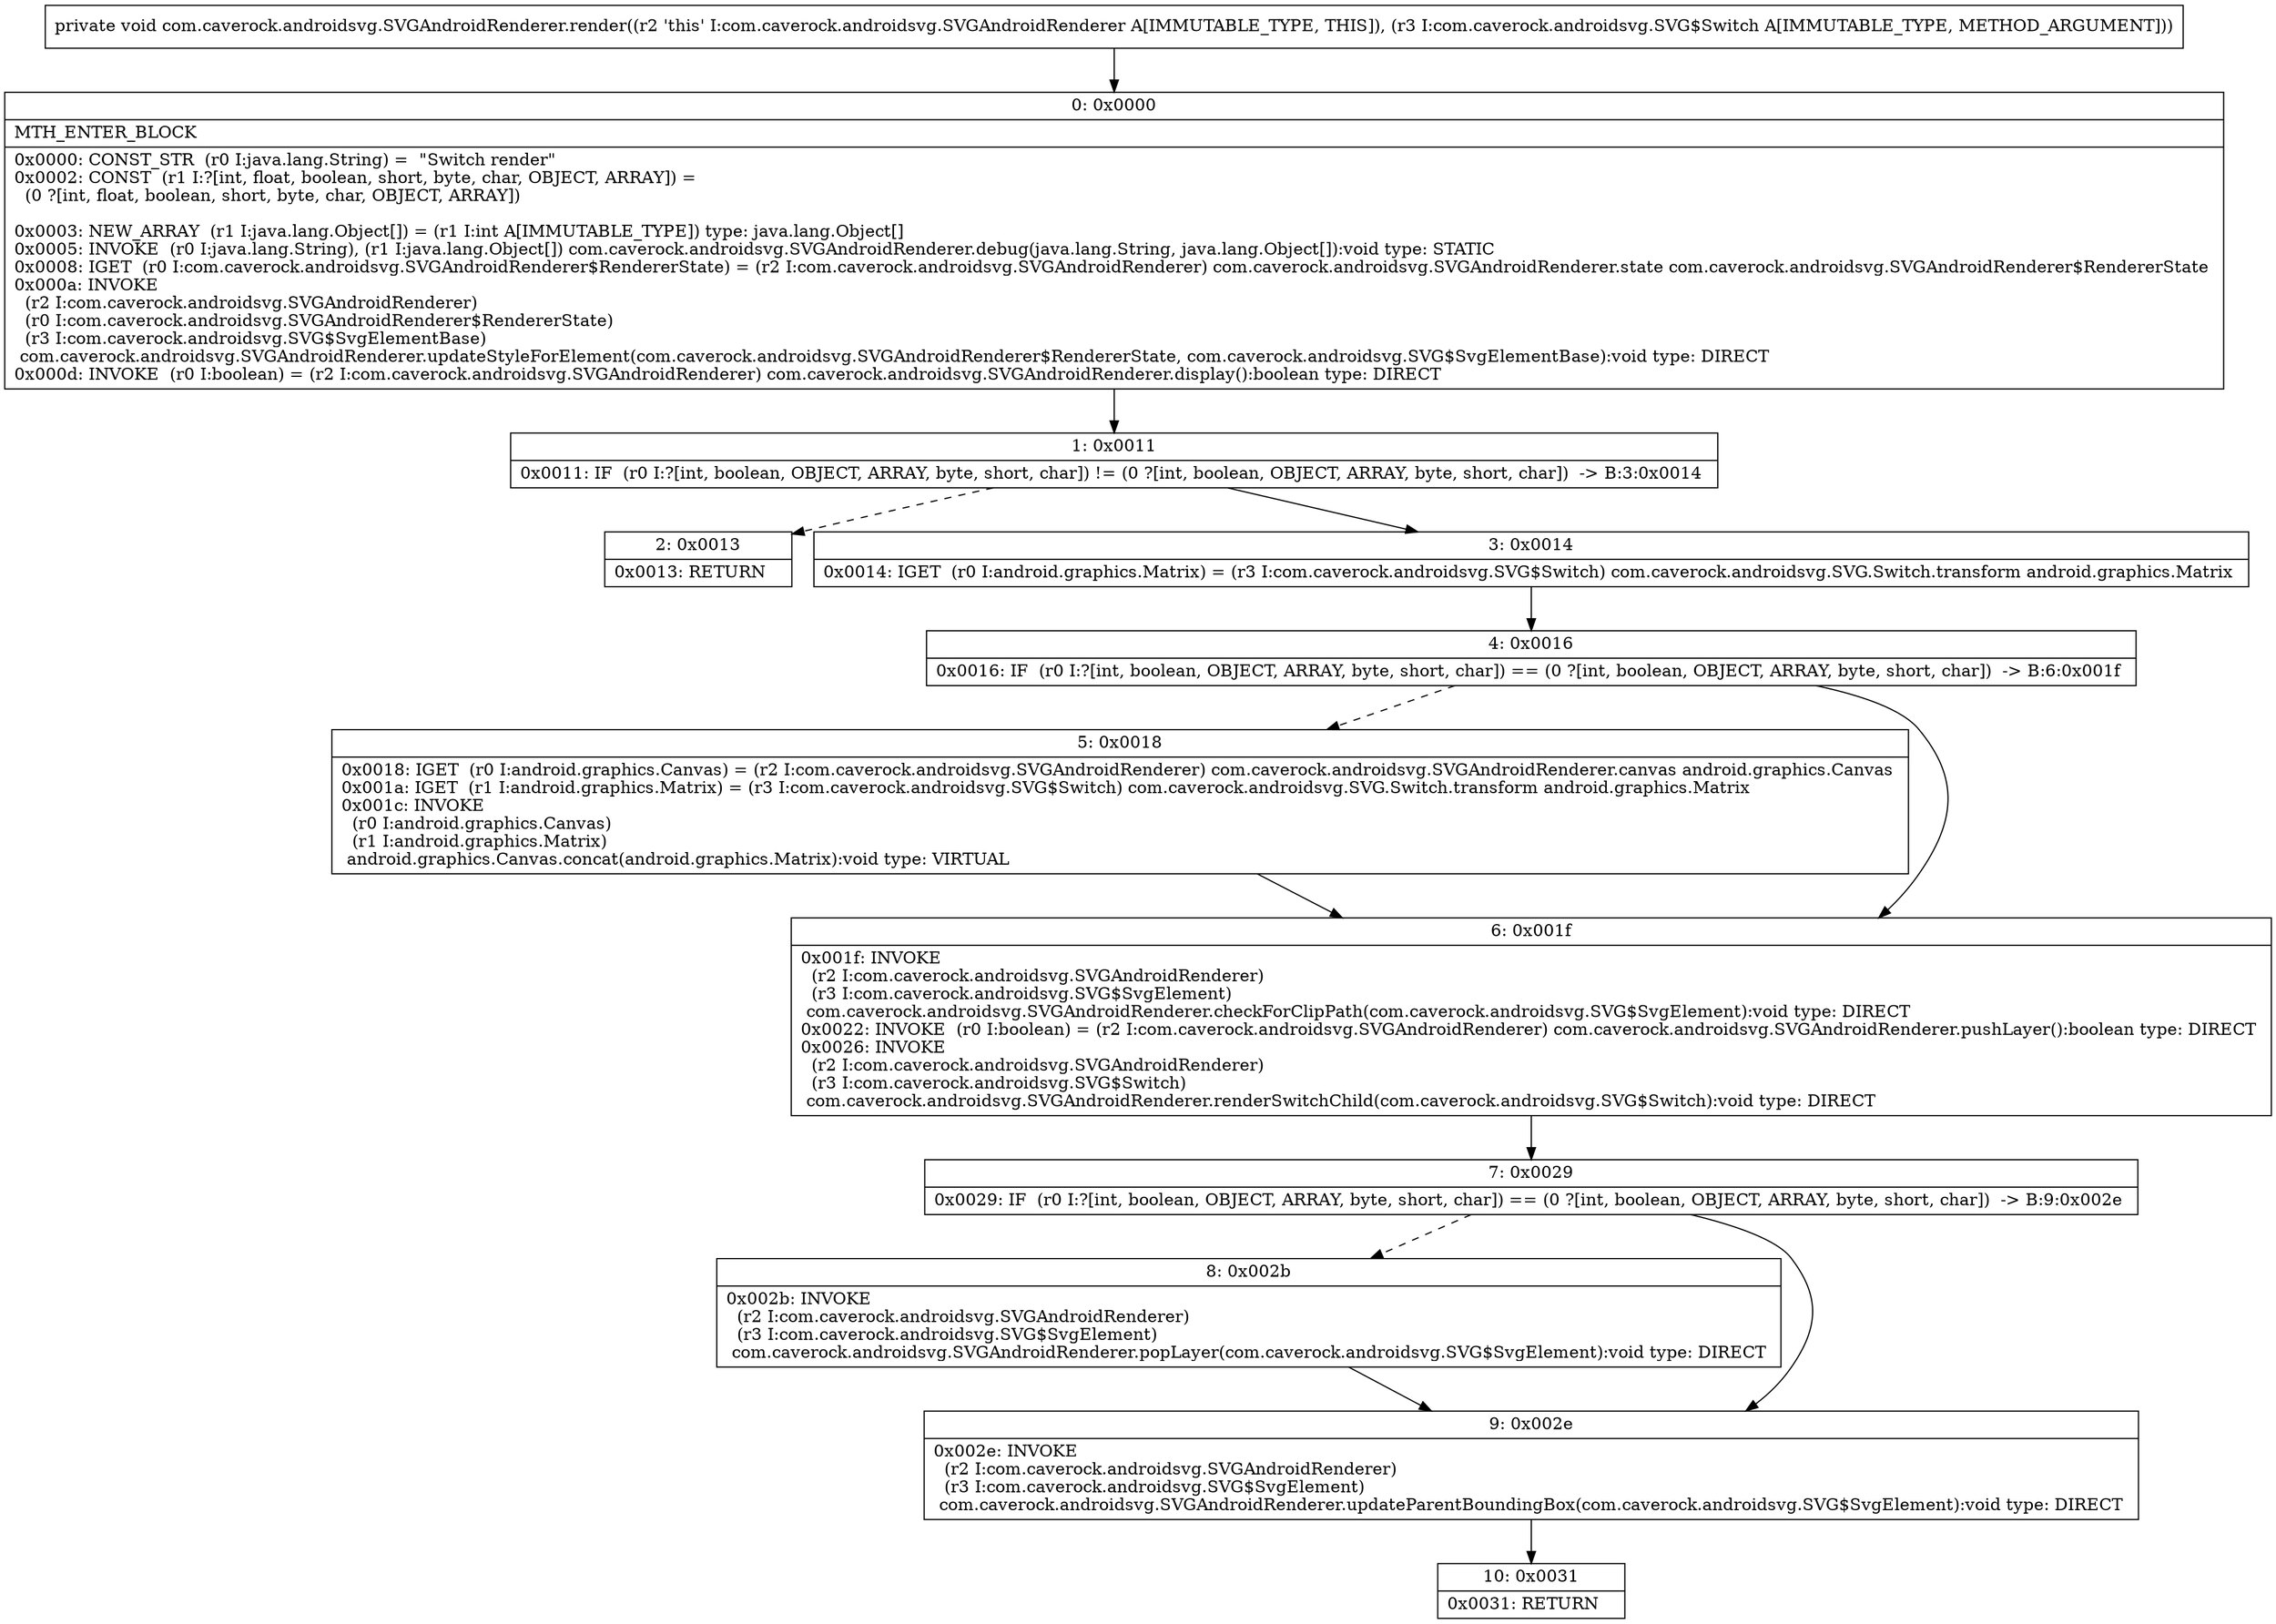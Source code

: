 digraph "CFG forcom.caverock.androidsvg.SVGAndroidRenderer.render(Lcom\/caverock\/androidsvg\/SVG$Switch;)V" {
Node_0 [shape=record,label="{0\:\ 0x0000|MTH_ENTER_BLOCK\l|0x0000: CONST_STR  (r0 I:java.lang.String) =  \"Switch render\" \l0x0002: CONST  (r1 I:?[int, float, boolean, short, byte, char, OBJECT, ARRAY]) = \l  (0 ?[int, float, boolean, short, byte, char, OBJECT, ARRAY])\l \l0x0003: NEW_ARRAY  (r1 I:java.lang.Object[]) = (r1 I:int A[IMMUTABLE_TYPE]) type: java.lang.Object[] \l0x0005: INVOKE  (r0 I:java.lang.String), (r1 I:java.lang.Object[]) com.caverock.androidsvg.SVGAndroidRenderer.debug(java.lang.String, java.lang.Object[]):void type: STATIC \l0x0008: IGET  (r0 I:com.caverock.androidsvg.SVGAndroidRenderer$RendererState) = (r2 I:com.caverock.androidsvg.SVGAndroidRenderer) com.caverock.androidsvg.SVGAndroidRenderer.state com.caverock.androidsvg.SVGAndroidRenderer$RendererState \l0x000a: INVOKE  \l  (r2 I:com.caverock.androidsvg.SVGAndroidRenderer)\l  (r0 I:com.caverock.androidsvg.SVGAndroidRenderer$RendererState)\l  (r3 I:com.caverock.androidsvg.SVG$SvgElementBase)\l com.caverock.androidsvg.SVGAndroidRenderer.updateStyleForElement(com.caverock.androidsvg.SVGAndroidRenderer$RendererState, com.caverock.androidsvg.SVG$SvgElementBase):void type: DIRECT \l0x000d: INVOKE  (r0 I:boolean) = (r2 I:com.caverock.androidsvg.SVGAndroidRenderer) com.caverock.androidsvg.SVGAndroidRenderer.display():boolean type: DIRECT \l}"];
Node_1 [shape=record,label="{1\:\ 0x0011|0x0011: IF  (r0 I:?[int, boolean, OBJECT, ARRAY, byte, short, char]) != (0 ?[int, boolean, OBJECT, ARRAY, byte, short, char])  \-\> B:3:0x0014 \l}"];
Node_2 [shape=record,label="{2\:\ 0x0013|0x0013: RETURN   \l}"];
Node_3 [shape=record,label="{3\:\ 0x0014|0x0014: IGET  (r0 I:android.graphics.Matrix) = (r3 I:com.caverock.androidsvg.SVG$Switch) com.caverock.androidsvg.SVG.Switch.transform android.graphics.Matrix \l}"];
Node_4 [shape=record,label="{4\:\ 0x0016|0x0016: IF  (r0 I:?[int, boolean, OBJECT, ARRAY, byte, short, char]) == (0 ?[int, boolean, OBJECT, ARRAY, byte, short, char])  \-\> B:6:0x001f \l}"];
Node_5 [shape=record,label="{5\:\ 0x0018|0x0018: IGET  (r0 I:android.graphics.Canvas) = (r2 I:com.caverock.androidsvg.SVGAndroidRenderer) com.caverock.androidsvg.SVGAndroidRenderer.canvas android.graphics.Canvas \l0x001a: IGET  (r1 I:android.graphics.Matrix) = (r3 I:com.caverock.androidsvg.SVG$Switch) com.caverock.androidsvg.SVG.Switch.transform android.graphics.Matrix \l0x001c: INVOKE  \l  (r0 I:android.graphics.Canvas)\l  (r1 I:android.graphics.Matrix)\l android.graphics.Canvas.concat(android.graphics.Matrix):void type: VIRTUAL \l}"];
Node_6 [shape=record,label="{6\:\ 0x001f|0x001f: INVOKE  \l  (r2 I:com.caverock.androidsvg.SVGAndroidRenderer)\l  (r3 I:com.caverock.androidsvg.SVG$SvgElement)\l com.caverock.androidsvg.SVGAndroidRenderer.checkForClipPath(com.caverock.androidsvg.SVG$SvgElement):void type: DIRECT \l0x0022: INVOKE  (r0 I:boolean) = (r2 I:com.caverock.androidsvg.SVGAndroidRenderer) com.caverock.androidsvg.SVGAndroidRenderer.pushLayer():boolean type: DIRECT \l0x0026: INVOKE  \l  (r2 I:com.caverock.androidsvg.SVGAndroidRenderer)\l  (r3 I:com.caverock.androidsvg.SVG$Switch)\l com.caverock.androidsvg.SVGAndroidRenderer.renderSwitchChild(com.caverock.androidsvg.SVG$Switch):void type: DIRECT \l}"];
Node_7 [shape=record,label="{7\:\ 0x0029|0x0029: IF  (r0 I:?[int, boolean, OBJECT, ARRAY, byte, short, char]) == (0 ?[int, boolean, OBJECT, ARRAY, byte, short, char])  \-\> B:9:0x002e \l}"];
Node_8 [shape=record,label="{8\:\ 0x002b|0x002b: INVOKE  \l  (r2 I:com.caverock.androidsvg.SVGAndroidRenderer)\l  (r3 I:com.caverock.androidsvg.SVG$SvgElement)\l com.caverock.androidsvg.SVGAndroidRenderer.popLayer(com.caverock.androidsvg.SVG$SvgElement):void type: DIRECT \l}"];
Node_9 [shape=record,label="{9\:\ 0x002e|0x002e: INVOKE  \l  (r2 I:com.caverock.androidsvg.SVGAndroidRenderer)\l  (r3 I:com.caverock.androidsvg.SVG$SvgElement)\l com.caverock.androidsvg.SVGAndroidRenderer.updateParentBoundingBox(com.caverock.androidsvg.SVG$SvgElement):void type: DIRECT \l}"];
Node_10 [shape=record,label="{10\:\ 0x0031|0x0031: RETURN   \l}"];
MethodNode[shape=record,label="{private void com.caverock.androidsvg.SVGAndroidRenderer.render((r2 'this' I:com.caverock.androidsvg.SVGAndroidRenderer A[IMMUTABLE_TYPE, THIS]), (r3 I:com.caverock.androidsvg.SVG$Switch A[IMMUTABLE_TYPE, METHOD_ARGUMENT])) }"];
MethodNode -> Node_0;
Node_0 -> Node_1;
Node_1 -> Node_2[style=dashed];
Node_1 -> Node_3;
Node_3 -> Node_4;
Node_4 -> Node_5[style=dashed];
Node_4 -> Node_6;
Node_5 -> Node_6;
Node_6 -> Node_7;
Node_7 -> Node_8[style=dashed];
Node_7 -> Node_9;
Node_8 -> Node_9;
Node_9 -> Node_10;
}

